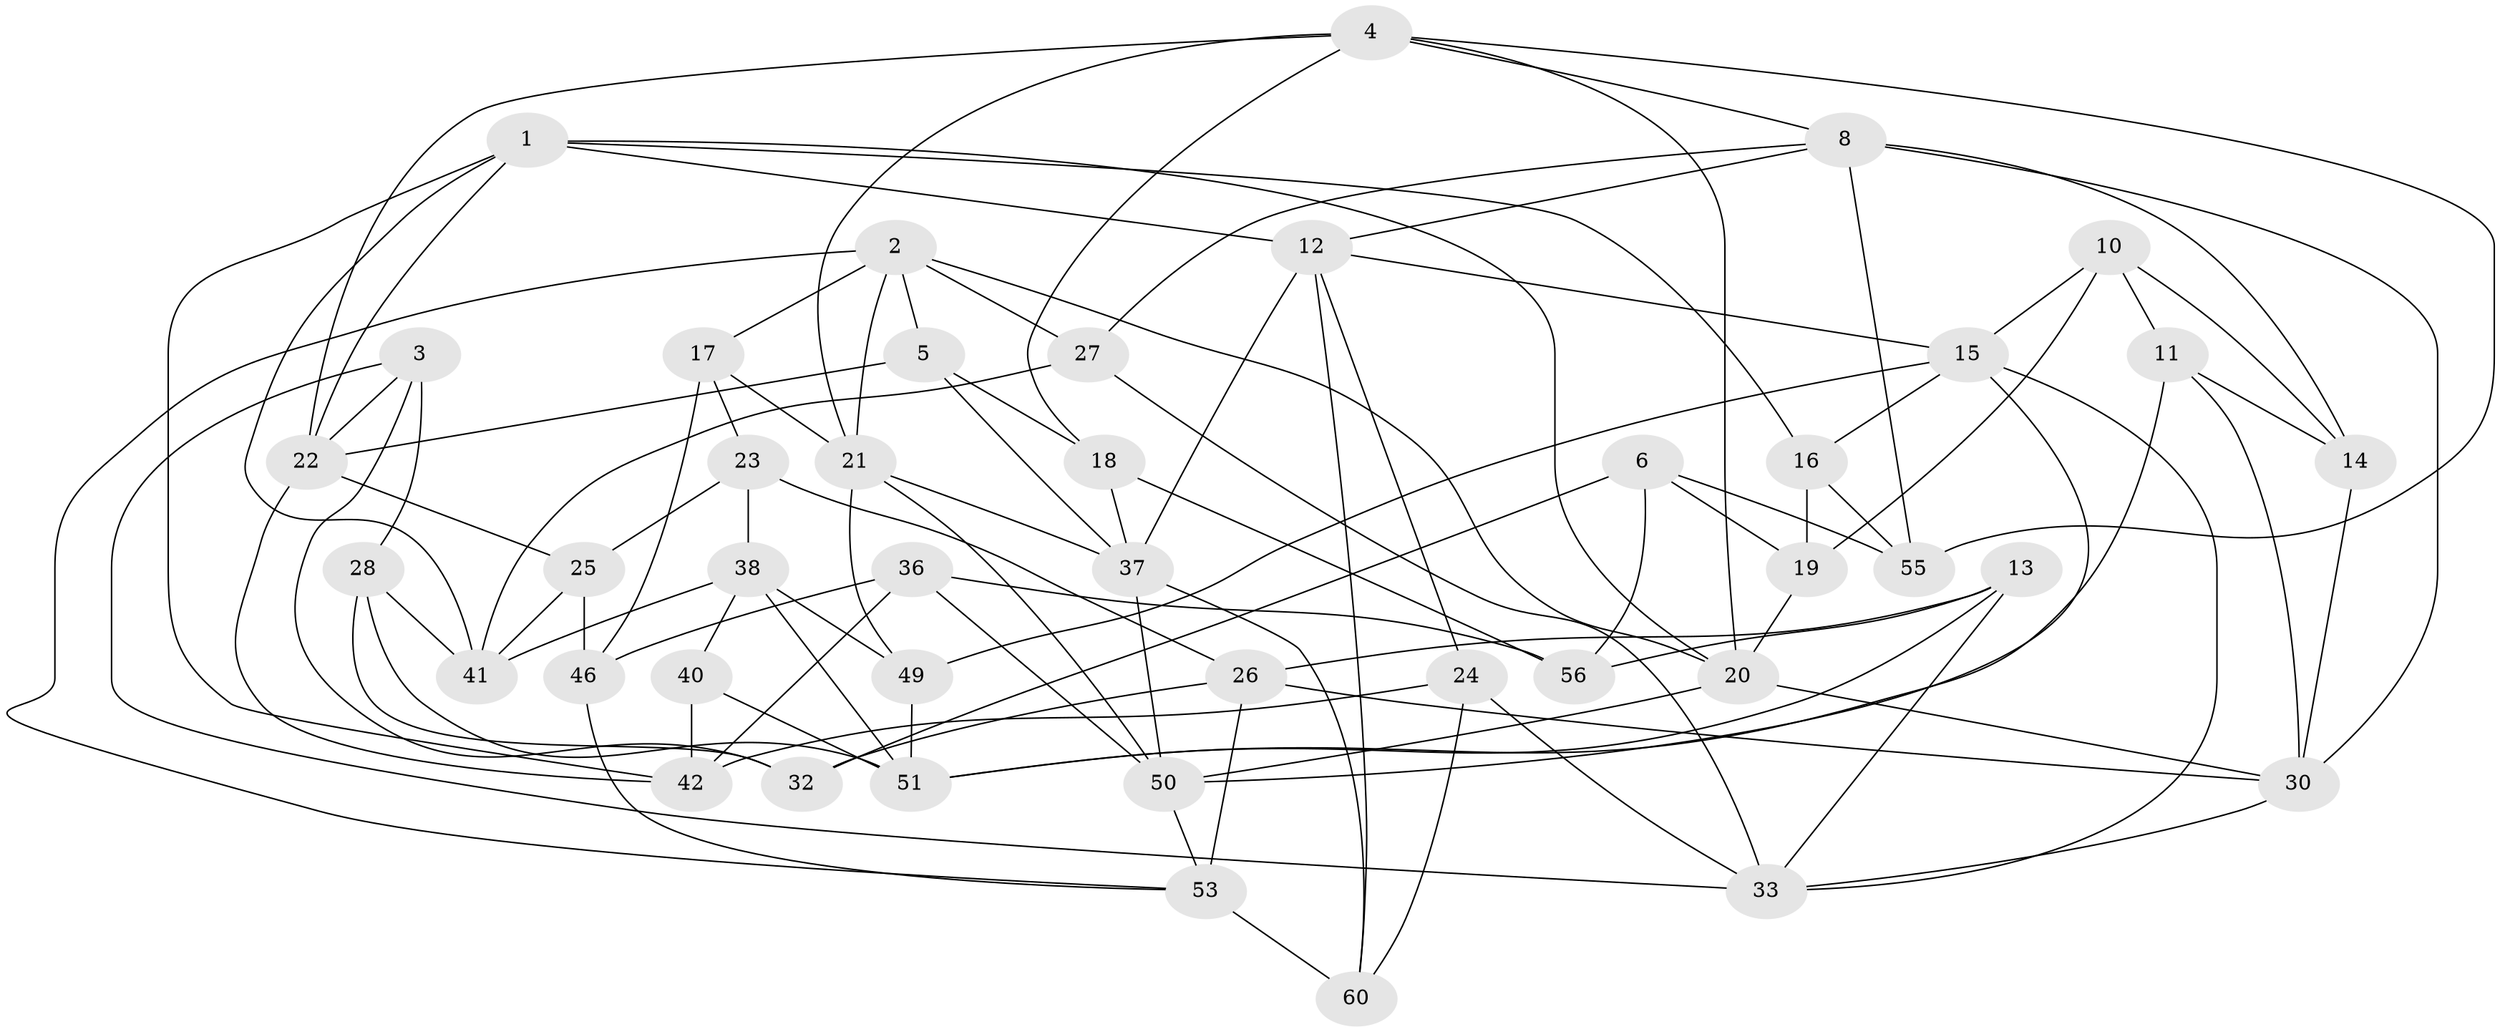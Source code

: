 // Generated by graph-tools (version 1.1) at 2025/52/02/27/25 19:52:32]
// undirected, 43 vertices, 102 edges
graph export_dot {
graph [start="1"]
  node [color=gray90,style=filled];
  1 [super="+7"];
  2 [super="+29"];
  3;
  4 [super="+9"];
  5;
  6;
  8 [super="+43"];
  10;
  11;
  12 [super="+61"];
  13;
  14;
  15 [super="+54"];
  16;
  17;
  18;
  19;
  20 [super="+48"];
  21 [super="+34"];
  22 [super="+35"];
  23;
  24;
  25;
  26 [super="+31"];
  27;
  28;
  30 [super="+39"];
  32;
  33 [super="+47"];
  36;
  37 [super="+58"];
  38 [super="+45"];
  40;
  41 [super="+52"];
  42 [super="+44"];
  46;
  49;
  50 [super="+62"];
  51 [super="+59"];
  53 [super="+57"];
  55;
  56;
  60;
  1 -- 42;
  1 -- 22;
  1 -- 20;
  1 -- 16;
  1 -- 41;
  1 -- 12;
  2 -- 17;
  2 -- 21;
  2 -- 5;
  2 -- 27;
  2 -- 20;
  2 -- 53;
  3 -- 32;
  3 -- 33;
  3 -- 28;
  3 -- 22;
  4 -- 18;
  4 -- 22;
  4 -- 21;
  4 -- 20;
  4 -- 55;
  4 -- 8;
  5 -- 18;
  5 -- 37;
  5 -- 22;
  6 -- 32;
  6 -- 56;
  6 -- 19;
  6 -- 55;
  8 -- 55;
  8 -- 14;
  8 -- 27;
  8 -- 30;
  8 -- 12;
  10 -- 11;
  10 -- 14;
  10 -- 19;
  10 -- 15;
  11 -- 14;
  11 -- 51;
  11 -- 30;
  12 -- 60;
  12 -- 15;
  12 -- 24;
  12 -- 37;
  13 -- 56;
  13 -- 26;
  13 -- 51;
  13 -- 33;
  14 -- 30;
  15 -- 49;
  15 -- 33;
  15 -- 16;
  15 -- 50;
  16 -- 55;
  16 -- 19;
  17 -- 46;
  17 -- 23;
  17 -- 21;
  18 -- 56;
  18 -- 37;
  19 -- 20;
  20 -- 50;
  20 -- 30;
  21 -- 49;
  21 -- 37;
  21 -- 50;
  22 -- 25;
  22 -- 42;
  23 -- 25;
  23 -- 38;
  23 -- 26;
  24 -- 33;
  24 -- 60;
  24 -- 42;
  25 -- 46;
  25 -- 41;
  26 -- 32;
  26 -- 53 [weight=2];
  26 -- 30;
  27 -- 33;
  27 -- 41;
  28 -- 41;
  28 -- 32;
  28 -- 51;
  30 -- 33;
  36 -- 50;
  36 -- 56;
  36 -- 46;
  36 -- 42;
  37 -- 50;
  37 -- 60;
  38 -- 49;
  38 -- 40;
  38 -- 41 [weight=2];
  38 -- 51;
  40 -- 42 [weight=2];
  40 -- 51;
  46 -- 53;
  49 -- 51;
  50 -- 53;
  53 -- 60;
}
